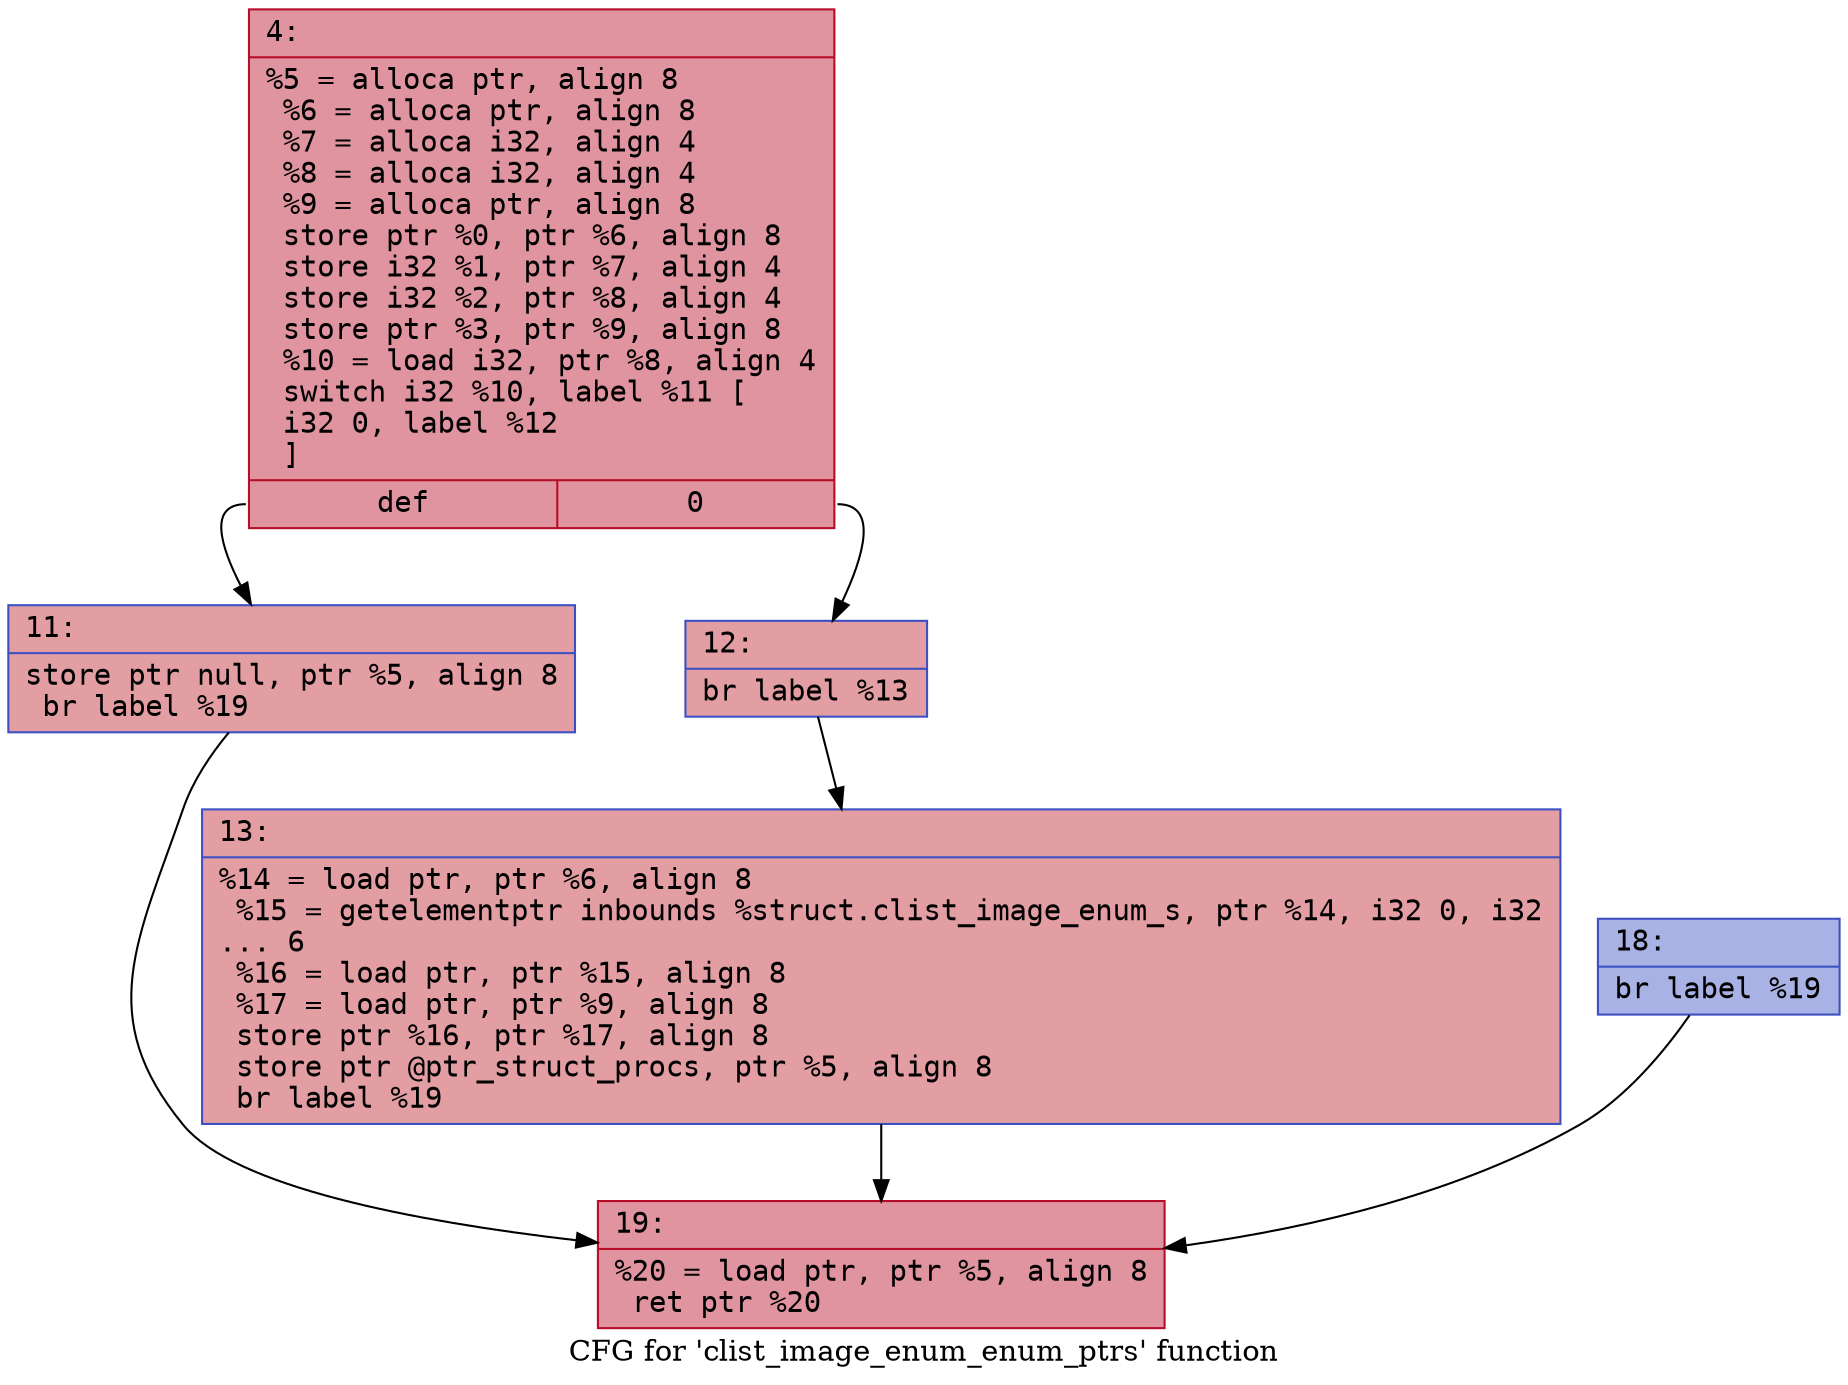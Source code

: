 digraph "CFG for 'clist_image_enum_enum_ptrs' function" {
	label="CFG for 'clist_image_enum_enum_ptrs' function";

	Node0x60000323c0a0 [shape=record,color="#b70d28ff", style=filled, fillcolor="#b70d2870" fontname="Courier",label="{4:\l|  %5 = alloca ptr, align 8\l  %6 = alloca ptr, align 8\l  %7 = alloca i32, align 4\l  %8 = alloca i32, align 4\l  %9 = alloca ptr, align 8\l  store ptr %0, ptr %6, align 8\l  store i32 %1, ptr %7, align 4\l  store i32 %2, ptr %8, align 4\l  store ptr %3, ptr %9, align 8\l  %10 = load i32, ptr %8, align 4\l  switch i32 %10, label %11 [\l    i32 0, label %12\l  ]\l|{<s0>def|<s1>0}}"];
	Node0x60000323c0a0:s0 -> Node0x60000323c2d0[tooltip="4 -> 11\nProbability 50.00%" ];
	Node0x60000323c0a0:s1 -> Node0x60000323c320[tooltip="4 -> 12\nProbability 50.00%" ];
	Node0x60000323c2d0 [shape=record,color="#3d50c3ff", style=filled, fillcolor="#be242e70" fontname="Courier",label="{11:\l|  store ptr null, ptr %5, align 8\l  br label %19\l}"];
	Node0x60000323c2d0 -> Node0x60000323c410[tooltip="11 -> 19\nProbability 100.00%" ];
	Node0x60000323c320 [shape=record,color="#3d50c3ff", style=filled, fillcolor="#be242e70" fontname="Courier",label="{12:\l|  br label %13\l}"];
	Node0x60000323c320 -> Node0x60000323c370[tooltip="12 -> 13\nProbability 100.00%" ];
	Node0x60000323c370 [shape=record,color="#3d50c3ff", style=filled, fillcolor="#be242e70" fontname="Courier",label="{13:\l|  %14 = load ptr, ptr %6, align 8\l  %15 = getelementptr inbounds %struct.clist_image_enum_s, ptr %14, i32 0, i32\l... 6\l  %16 = load ptr, ptr %15, align 8\l  %17 = load ptr, ptr %9, align 8\l  store ptr %16, ptr %17, align 8\l  store ptr @ptr_struct_procs, ptr %5, align 8\l  br label %19\l}"];
	Node0x60000323c370 -> Node0x60000323c410[tooltip="13 -> 19\nProbability 100.00%" ];
	Node0x60000323c3c0 [shape=record,color="#3d50c3ff", style=filled, fillcolor="#3d50c370" fontname="Courier",label="{18:\l|  br label %19\l}"];
	Node0x60000323c3c0 -> Node0x60000323c410[tooltip="18 -> 19\nProbability 100.00%" ];
	Node0x60000323c410 [shape=record,color="#b70d28ff", style=filled, fillcolor="#b70d2870" fontname="Courier",label="{19:\l|  %20 = load ptr, ptr %5, align 8\l  ret ptr %20\l}"];
}
